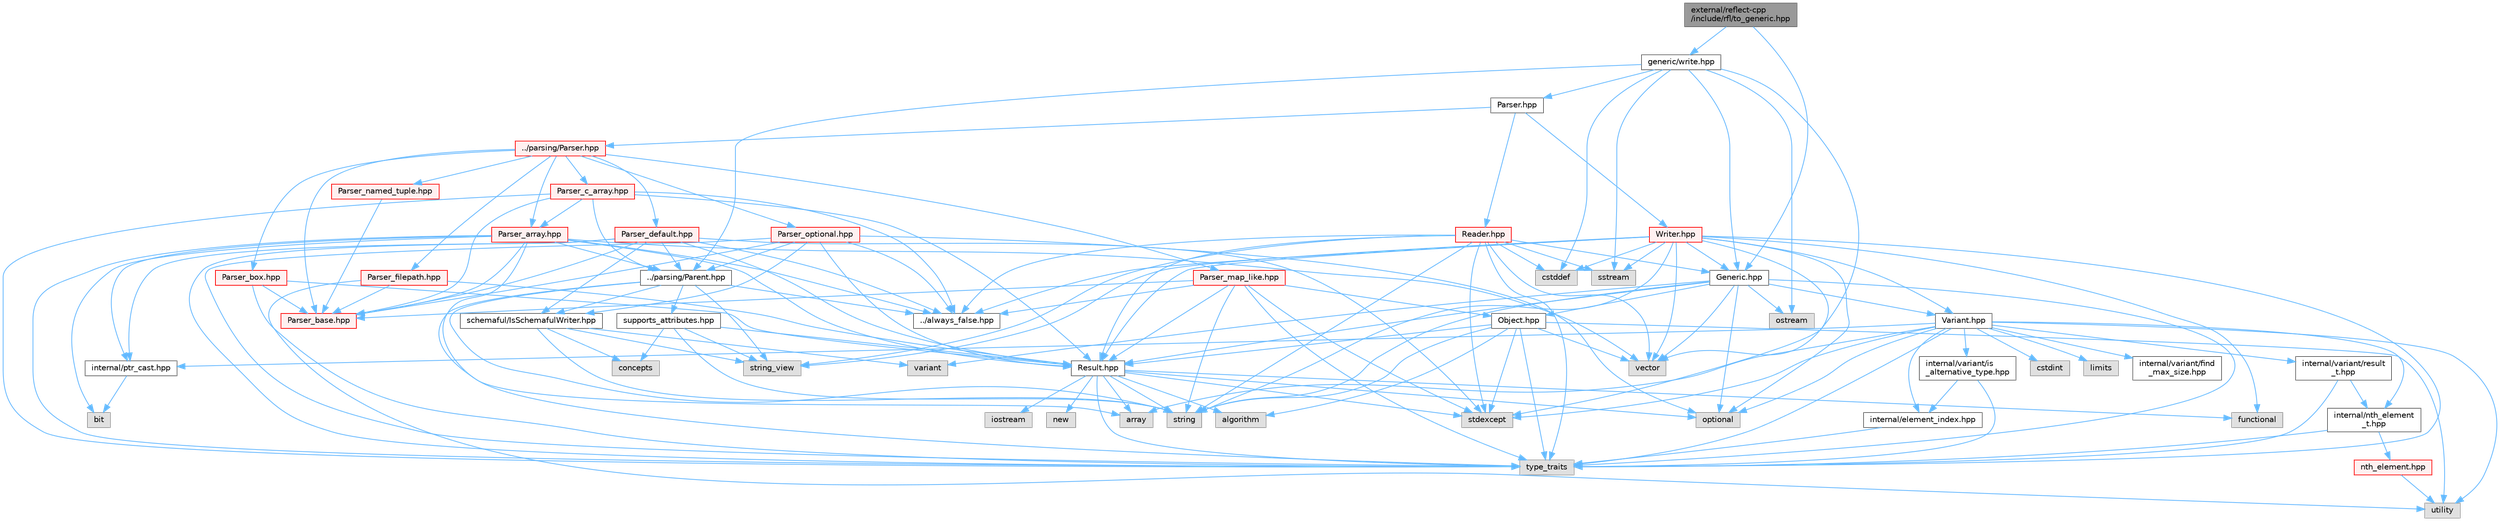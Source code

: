 digraph "external/reflect-cpp/include/rfl/to_generic.hpp"
{
 // LATEX_PDF_SIZE
  bgcolor="transparent";
  edge [fontname=Helvetica,fontsize=10,labelfontname=Helvetica,labelfontsize=10];
  node [fontname=Helvetica,fontsize=10,shape=box,height=0.2,width=0.4];
  Node1 [id="Node000001",label="external/reflect-cpp\l/include/rfl/to_generic.hpp",height=0.2,width=0.4,color="gray40", fillcolor="grey60", style="filled", fontcolor="black",tooltip=" "];
  Node1 -> Node2 [id="edge1_Node000001_Node000002",color="steelblue1",style="solid",tooltip=" "];
  Node2 [id="Node000002",label="Generic.hpp",height=0.2,width=0.4,color="grey40", fillcolor="white", style="filled",URL="$_generic_8hpp.html",tooltip=" "];
  Node2 -> Node3 [id="edge2_Node000002_Node000003",color="steelblue1",style="solid",tooltip=" "];
  Node3 [id="Node000003",label="optional",height=0.2,width=0.4,color="grey60", fillcolor="#E0E0E0", style="filled",tooltip=" "];
  Node2 -> Node4 [id="edge3_Node000002_Node000004",color="steelblue1",style="solid",tooltip=" "];
  Node4 [id="Node000004",label="ostream",height=0.2,width=0.4,color="grey60", fillcolor="#E0E0E0", style="filled",tooltip=" "];
  Node2 -> Node5 [id="edge4_Node000002_Node000005",color="steelblue1",style="solid",tooltip=" "];
  Node5 [id="Node000005",label="string",height=0.2,width=0.4,color="grey60", fillcolor="#E0E0E0", style="filled",tooltip=" "];
  Node2 -> Node6 [id="edge5_Node000002_Node000006",color="steelblue1",style="solid",tooltip=" "];
  Node6 [id="Node000006",label="type_traits",height=0.2,width=0.4,color="grey60", fillcolor="#E0E0E0", style="filled",tooltip=" "];
  Node2 -> Node7 [id="edge6_Node000002_Node000007",color="steelblue1",style="solid",tooltip=" "];
  Node7 [id="Node000007",label="variant",height=0.2,width=0.4,color="grey60", fillcolor="#E0E0E0", style="filled",tooltip=" "];
  Node2 -> Node8 [id="edge7_Node000002_Node000008",color="steelblue1",style="solid",tooltip=" "];
  Node8 [id="Node000008",label="vector",height=0.2,width=0.4,color="grey60", fillcolor="#E0E0E0", style="filled",tooltip=" "];
  Node2 -> Node9 [id="edge8_Node000002_Node000009",color="steelblue1",style="solid",tooltip=" "];
  Node9 [id="Node000009",label="Object.hpp",height=0.2,width=0.4,color="grey40", fillcolor="white", style="filled",URL="$_object_8hpp.html",tooltip=" "];
  Node9 -> Node10 [id="edge9_Node000009_Node000010",color="steelblue1",style="solid",tooltip=" "];
  Node10 [id="Node000010",label="algorithm",height=0.2,width=0.4,color="grey60", fillcolor="#E0E0E0", style="filled",tooltip=" "];
  Node9 -> Node11 [id="edge10_Node000009_Node000011",color="steelblue1",style="solid",tooltip=" "];
  Node11 [id="Node000011",label="stdexcept",height=0.2,width=0.4,color="grey60", fillcolor="#E0E0E0", style="filled",tooltip=" "];
  Node9 -> Node5 [id="edge11_Node000009_Node000005",color="steelblue1",style="solid",tooltip=" "];
  Node9 -> Node6 [id="edge12_Node000009_Node000006",color="steelblue1",style="solid",tooltip=" "];
  Node9 -> Node12 [id="edge13_Node000009_Node000012",color="steelblue1",style="solid",tooltip=" "];
  Node12 [id="Node000012",label="utility",height=0.2,width=0.4,color="grey60", fillcolor="#E0E0E0", style="filled",tooltip=" "];
  Node9 -> Node8 [id="edge14_Node000009_Node000008",color="steelblue1",style="solid",tooltip=" "];
  Node9 -> Node13 [id="edge15_Node000009_Node000013",color="steelblue1",style="solid",tooltip=" "];
  Node13 [id="Node000013",label="Result.hpp",height=0.2,width=0.4,color="grey40", fillcolor="white", style="filled",URL="$_result_8hpp.html",tooltip=" "];
  Node13 -> Node10 [id="edge16_Node000013_Node000010",color="steelblue1",style="solid",tooltip=" "];
  Node13 -> Node14 [id="edge17_Node000013_Node000014",color="steelblue1",style="solid",tooltip=" "];
  Node14 [id="Node000014",label="array",height=0.2,width=0.4,color="grey60", fillcolor="#E0E0E0", style="filled",tooltip=" "];
  Node13 -> Node15 [id="edge18_Node000013_Node000015",color="steelblue1",style="solid",tooltip=" "];
  Node15 [id="Node000015",label="functional",height=0.2,width=0.4,color="grey60", fillcolor="#E0E0E0", style="filled",tooltip=" "];
  Node13 -> Node16 [id="edge19_Node000013_Node000016",color="steelblue1",style="solid",tooltip=" "];
  Node16 [id="Node000016",label="iostream",height=0.2,width=0.4,color="grey60", fillcolor="#E0E0E0", style="filled",tooltip=" "];
  Node13 -> Node17 [id="edge20_Node000013_Node000017",color="steelblue1",style="solid",tooltip=" "];
  Node17 [id="Node000017",label="new",height=0.2,width=0.4,color="grey60", fillcolor="#E0E0E0", style="filled",tooltip=" "];
  Node13 -> Node3 [id="edge21_Node000013_Node000003",color="steelblue1",style="solid",tooltip=" "];
  Node13 -> Node11 [id="edge22_Node000013_Node000011",color="steelblue1",style="solid",tooltip=" "];
  Node13 -> Node5 [id="edge23_Node000013_Node000005",color="steelblue1",style="solid",tooltip=" "];
  Node13 -> Node6 [id="edge24_Node000013_Node000006",color="steelblue1",style="solid",tooltip=" "];
  Node2 -> Node13 [id="edge25_Node000002_Node000013",color="steelblue1",style="solid",tooltip=" "];
  Node2 -> Node18 [id="edge26_Node000002_Node000018",color="steelblue1",style="solid",tooltip=" "];
  Node18 [id="Node000018",label="Variant.hpp",height=0.2,width=0.4,color="grey40", fillcolor="white", style="filled",URL="$_variant_8hpp.html",tooltip=" "];
  Node18 -> Node14 [id="edge27_Node000018_Node000014",color="steelblue1",style="solid",tooltip=" "];
  Node18 -> Node19 [id="edge28_Node000018_Node000019",color="steelblue1",style="solid",tooltip=" "];
  Node19 [id="Node000019",label="cstdint",height=0.2,width=0.4,color="grey60", fillcolor="#E0E0E0", style="filled",tooltip=" "];
  Node18 -> Node20 [id="edge29_Node000018_Node000020",color="steelblue1",style="solid",tooltip=" "];
  Node20 [id="Node000020",label="limits",height=0.2,width=0.4,color="grey60", fillcolor="#E0E0E0", style="filled",tooltip=" "];
  Node18 -> Node3 [id="edge30_Node000018_Node000003",color="steelblue1",style="solid",tooltip=" "];
  Node18 -> Node11 [id="edge31_Node000018_Node000011",color="steelblue1",style="solid",tooltip=" "];
  Node18 -> Node6 [id="edge32_Node000018_Node000006",color="steelblue1",style="solid",tooltip=" "];
  Node18 -> Node12 [id="edge33_Node000018_Node000012",color="steelblue1",style="solid",tooltip=" "];
  Node18 -> Node21 [id="edge34_Node000018_Node000021",color="steelblue1",style="solid",tooltip=" "];
  Node21 [id="Node000021",label="internal/element_index.hpp",height=0.2,width=0.4,color="grey40", fillcolor="white", style="filled",URL="$element__index_8hpp.html",tooltip=" "];
  Node21 -> Node6 [id="edge35_Node000021_Node000006",color="steelblue1",style="solid",tooltip=" "];
  Node18 -> Node22 [id="edge36_Node000018_Node000022",color="steelblue1",style="solid",tooltip=" "];
  Node22 [id="Node000022",label="internal/nth_element\l_t.hpp",height=0.2,width=0.4,color="grey40", fillcolor="white", style="filled",URL="$nth__element__t_8hpp.html",tooltip=" "];
  Node22 -> Node6 [id="edge37_Node000022_Node000006",color="steelblue1",style="solid",tooltip=" "];
  Node22 -> Node23 [id="edge38_Node000022_Node000023",color="steelblue1",style="solid",tooltip=" "];
  Node23 [id="Node000023",label="nth_element.hpp",height=0.2,width=0.4,color="red", fillcolor="#FFF0F0", style="filled",URL="$nth__element_8hpp.html",tooltip=" "];
  Node23 -> Node12 [id="edge39_Node000023_Node000012",color="steelblue1",style="solid",tooltip=" "];
  Node18 -> Node25 [id="edge40_Node000018_Node000025",color="steelblue1",style="solid",tooltip=" "];
  Node25 [id="Node000025",label="internal/variant/find\l_max_size.hpp",height=0.2,width=0.4,color="grey40", fillcolor="white", style="filled",URL="$find__max__size_8hpp.html",tooltip=" "];
  Node18 -> Node26 [id="edge41_Node000018_Node000026",color="steelblue1",style="solid",tooltip=" "];
  Node26 [id="Node000026",label="internal/variant/is\l_alternative_type.hpp",height=0.2,width=0.4,color="grey40", fillcolor="white", style="filled",URL="$is__alternative__type_8hpp.html",tooltip=" "];
  Node26 -> Node6 [id="edge42_Node000026_Node000006",color="steelblue1",style="solid",tooltip=" "];
  Node26 -> Node21 [id="edge43_Node000026_Node000021",color="steelblue1",style="solid",tooltip=" "];
  Node18 -> Node27 [id="edge44_Node000018_Node000027",color="steelblue1",style="solid",tooltip=" "];
  Node27 [id="Node000027",label="internal/variant/result\l_t.hpp",height=0.2,width=0.4,color="grey40", fillcolor="white", style="filled",URL="$result__t_8hpp.html",tooltip=" "];
  Node27 -> Node6 [id="edge45_Node000027_Node000006",color="steelblue1",style="solid",tooltip=" "];
  Node27 -> Node22 [id="edge46_Node000027_Node000022",color="steelblue1",style="solid",tooltip=" "];
  Node18 -> Node28 [id="edge47_Node000018_Node000028",color="steelblue1",style="solid",tooltip=" "];
  Node28 [id="Node000028",label="internal/ptr_cast.hpp",height=0.2,width=0.4,color="grey40", fillcolor="white", style="filled",URL="$ptr__cast_8hpp.html",tooltip=" "];
  Node28 -> Node29 [id="edge48_Node000028_Node000029",color="steelblue1",style="solid",tooltip=" "];
  Node29 [id="Node000029",label="bit",height=0.2,width=0.4,color="grey60", fillcolor="#E0E0E0", style="filled",tooltip=" "];
  Node1 -> Node30 [id="edge49_Node000001_Node000030",color="steelblue1",style="solid",tooltip=" "];
  Node30 [id="Node000030",label="generic/write.hpp",height=0.2,width=0.4,color="grey40", fillcolor="white", style="filled",URL="$generic_2write_8hpp.html",tooltip=" "];
  Node30 -> Node31 [id="edge50_Node000030_Node000031",color="steelblue1",style="solid",tooltip=" "];
  Node31 [id="Node000031",label="cstddef",height=0.2,width=0.4,color="grey60", fillcolor="#E0E0E0", style="filled",tooltip=" "];
  Node30 -> Node4 [id="edge51_Node000030_Node000004",color="steelblue1",style="solid",tooltip=" "];
  Node30 -> Node32 [id="edge52_Node000030_Node000032",color="steelblue1",style="solid",tooltip=" "];
  Node32 [id="Node000032",label="sstream",height=0.2,width=0.4,color="grey60", fillcolor="#E0E0E0", style="filled",tooltip=" "];
  Node30 -> Node8 [id="edge53_Node000030_Node000008",color="steelblue1",style="solid",tooltip=" "];
  Node30 -> Node2 [id="edge54_Node000030_Node000002",color="steelblue1",style="solid",tooltip=" "];
  Node30 -> Node33 [id="edge55_Node000030_Node000033",color="steelblue1",style="solid",tooltip=" "];
  Node33 [id="Node000033",label="../parsing/Parent.hpp",height=0.2,width=0.4,color="grey40", fillcolor="white", style="filled",URL="$_parent_8hpp.html",tooltip=" "];
  Node33 -> Node5 [id="edge56_Node000033_Node000005",color="steelblue1",style="solid",tooltip=" "];
  Node33 -> Node34 [id="edge57_Node000033_Node000034",color="steelblue1",style="solid",tooltip=" "];
  Node34 [id="Node000034",label="string_view",height=0.2,width=0.4,color="grey60", fillcolor="#E0E0E0", style="filled",tooltip=" "];
  Node33 -> Node6 [id="edge58_Node000033_Node000006",color="steelblue1",style="solid",tooltip=" "];
  Node33 -> Node35 [id="edge59_Node000033_Node000035",color="steelblue1",style="solid",tooltip=" "];
  Node35 [id="Node000035",label="../always_false.hpp",height=0.2,width=0.4,color="grey40", fillcolor="white", style="filled",URL="$always__false_8hpp.html",tooltip=" "];
  Node33 -> Node36 [id="edge60_Node000033_Node000036",color="steelblue1",style="solid",tooltip=" "];
  Node36 [id="Node000036",label="schemaful/IsSchemafulWriter.hpp",height=0.2,width=0.4,color="grey40", fillcolor="white", style="filled",URL="$_is_schemaful_writer_8hpp.html",tooltip=" "];
  Node36 -> Node37 [id="edge61_Node000036_Node000037",color="steelblue1",style="solid",tooltip=" "];
  Node37 [id="Node000037",label="concepts",height=0.2,width=0.4,color="grey60", fillcolor="#E0E0E0", style="filled",tooltip=" "];
  Node36 -> Node5 [id="edge62_Node000036_Node000005",color="steelblue1",style="solid",tooltip=" "];
  Node36 -> Node34 [id="edge63_Node000036_Node000034",color="steelblue1",style="solid",tooltip=" "];
  Node36 -> Node7 [id="edge64_Node000036_Node000007",color="steelblue1",style="solid",tooltip=" "];
  Node33 -> Node38 [id="edge65_Node000033_Node000038",color="steelblue1",style="solid",tooltip=" "];
  Node38 [id="Node000038",label="supports_attributes.hpp",height=0.2,width=0.4,color="grey40", fillcolor="white", style="filled",URL="$supports__attributes_8hpp.html",tooltip=" "];
  Node38 -> Node37 [id="edge66_Node000038_Node000037",color="steelblue1",style="solid",tooltip=" "];
  Node38 -> Node5 [id="edge67_Node000038_Node000005",color="steelblue1",style="solid",tooltip=" "];
  Node38 -> Node34 [id="edge68_Node000038_Node000034",color="steelblue1",style="solid",tooltip=" "];
  Node38 -> Node13 [id="edge69_Node000038_Node000013",color="steelblue1",style="solid",tooltip=" "];
  Node30 -> Node39 [id="edge70_Node000030_Node000039",color="steelblue1",style="solid",tooltip=" "];
  Node39 [id="Node000039",label="Parser.hpp",height=0.2,width=0.4,color="grey40", fillcolor="white", style="filled",URL="$generic_2_parser_8hpp.html",tooltip=" "];
  Node39 -> Node40 [id="edge71_Node000039_Node000040",color="steelblue1",style="solid",tooltip=" "];
  Node40 [id="Node000040",label="../parsing/Parser.hpp",height=0.2,width=0.4,color="red", fillcolor="#FFF0F0", style="filled",URL="$parsing_2_parser_8hpp.html",tooltip=" "];
  Node40 -> Node41 [id="edge72_Node000040_Node000041",color="steelblue1",style="solid",tooltip=" "];
  Node41 [id="Node000041",label="Parser_array.hpp",height=0.2,width=0.4,color="red", fillcolor="#FFF0F0", style="filled",URL="$_parser__array_8hpp.html",tooltip=" "];
  Node41 -> Node14 [id="edge73_Node000041_Node000014",color="steelblue1",style="solid",tooltip=" "];
  Node41 -> Node29 [id="edge74_Node000041_Node000029",color="steelblue1",style="solid",tooltip=" "];
  Node41 -> Node6 [id="edge75_Node000041_Node000006",color="steelblue1",style="solid",tooltip=" "];
  Node41 -> Node8 [id="edge76_Node000041_Node000008",color="steelblue1",style="solid",tooltip=" "];
  Node41 -> Node13 [id="edge77_Node000041_Node000013",color="steelblue1",style="solid",tooltip=" "];
  Node41 -> Node35 [id="edge78_Node000041_Node000035",color="steelblue1",style="solid",tooltip=" "];
  Node41 -> Node28 [id="edge79_Node000041_Node000028",color="steelblue1",style="solid",tooltip=" "];
  Node41 -> Node33 [id="edge80_Node000041_Node000033",color="steelblue1",style="solid",tooltip=" "];
  Node41 -> Node49 [id="edge81_Node000041_Node000049",color="steelblue1",style="solid",tooltip=" "];
  Node49 [id="Node000049",label="Parser_base.hpp",height=0.2,width=0.4,color="red", fillcolor="#FFF0F0", style="filled",URL="$_parser__base_8hpp.html",tooltip=" "];
  Node40 -> Node49 [id="edge82_Node000040_Node000049",color="steelblue1",style="solid",tooltip=" "];
  Node40 -> Node67 [id="edge83_Node000040_Node000067",color="steelblue1",style="solid",tooltip=" "];
  Node67 [id="Node000067",label="Parser_box.hpp",height=0.2,width=0.4,color="red", fillcolor="#FFF0F0", style="filled",URL="$_parser__box_8hpp.html",tooltip=" "];
  Node67 -> Node6 [id="edge84_Node000067_Node000006",color="steelblue1",style="solid",tooltip=" "];
  Node67 -> Node13 [id="edge85_Node000067_Node000013",color="steelblue1",style="solid",tooltip=" "];
  Node67 -> Node49 [id="edge86_Node000067_Node000049",color="steelblue1",style="solid",tooltip=" "];
  Node40 -> Node69 [id="edge87_Node000040_Node000069",color="steelblue1",style="solid",tooltip=" "];
  Node69 [id="Node000069",label="Parser_c_array.hpp",height=0.2,width=0.4,color="red", fillcolor="#FFF0F0", style="filled",URL="$_parser__c__array_8hpp.html",tooltip=" "];
  Node69 -> Node6 [id="edge88_Node000069_Node000006",color="steelblue1",style="solid",tooltip=" "];
  Node69 -> Node13 [id="edge89_Node000069_Node000013",color="steelblue1",style="solid",tooltip=" "];
  Node69 -> Node35 [id="edge90_Node000069_Node000035",color="steelblue1",style="solid",tooltip=" "];
  Node69 -> Node33 [id="edge91_Node000069_Node000033",color="steelblue1",style="solid",tooltip=" "];
  Node69 -> Node41 [id="edge92_Node000069_Node000041",color="steelblue1",style="solid",tooltip=" "];
  Node69 -> Node49 [id="edge93_Node000069_Node000049",color="steelblue1",style="solid",tooltip=" "];
  Node40 -> Node70 [id="edge94_Node000040_Node000070",color="steelblue1",style="solid",tooltip=" "];
  Node70 [id="Node000070",label="Parser_default.hpp",height=0.2,width=0.4,color="red", fillcolor="#FFF0F0", style="filled",URL="$_parser__default_8hpp.html",tooltip=" "];
  Node70 -> Node11 [id="edge95_Node000070_Node000011",color="steelblue1",style="solid",tooltip=" "];
  Node70 -> Node6 [id="edge96_Node000070_Node000006",color="steelblue1",style="solid",tooltip=" "];
  Node70 -> Node13 [id="edge97_Node000070_Node000013",color="steelblue1",style="solid",tooltip=" "];
  Node70 -> Node35 [id="edge98_Node000070_Node000035",color="steelblue1",style="solid",tooltip=" "];
  Node70 -> Node28 [id="edge99_Node000070_Node000028",color="steelblue1",style="solid",tooltip=" "];
  Node70 -> Node33 [id="edge100_Node000070_Node000033",color="steelblue1",style="solid",tooltip=" "];
  Node70 -> Node49 [id="edge101_Node000070_Node000049",color="steelblue1",style="solid",tooltip=" "];
  Node70 -> Node36 [id="edge102_Node000070_Node000036",color="steelblue1",style="solid",tooltip=" "];
  Node40 -> Node173 [id="edge103_Node000040_Node000173",color="steelblue1",style="solid",tooltip=" "];
  Node173 [id="Node000173",label="Parser_filepath.hpp",height=0.2,width=0.4,color="red", fillcolor="#FFF0F0", style="filled",URL="$_parser__filepath_8hpp.html",tooltip=" "];
  Node173 -> Node12 [id="edge104_Node000173_Node000012",color="steelblue1",style="solid",tooltip=" "];
  Node173 -> Node13 [id="edge105_Node000173_Node000013",color="steelblue1",style="solid",tooltip=" "];
  Node173 -> Node49 [id="edge106_Node000173_Node000049",color="steelblue1",style="solid",tooltip=" "];
  Node40 -> Node175 [id="edge107_Node000040_Node000175",color="steelblue1",style="solid",tooltip=" "];
  Node175 [id="Node000175",label="Parser_map_like.hpp",height=0.2,width=0.4,color="red", fillcolor="#FFF0F0", style="filled",URL="$_parser__map__like_8hpp.html",tooltip=" "];
  Node175 -> Node11 [id="edge108_Node000175_Node000011",color="steelblue1",style="solid",tooltip=" "];
  Node175 -> Node5 [id="edge109_Node000175_Node000005",color="steelblue1",style="solid",tooltip=" "];
  Node175 -> Node6 [id="edge110_Node000175_Node000006",color="steelblue1",style="solid",tooltip=" "];
  Node175 -> Node9 [id="edge111_Node000175_Node000009",color="steelblue1",style="solid",tooltip=" "];
  Node175 -> Node13 [id="edge112_Node000175_Node000013",color="steelblue1",style="solid",tooltip=" "];
  Node175 -> Node35 [id="edge113_Node000175_Node000035",color="steelblue1",style="solid",tooltip=" "];
  Node175 -> Node49 [id="edge114_Node000175_Node000049",color="steelblue1",style="solid",tooltip=" "];
  Node40 -> Node180 [id="edge115_Node000040_Node000180",color="steelblue1",style="solid",tooltip=" "];
  Node180 [id="Node000180",label="Parser_named_tuple.hpp",height=0.2,width=0.4,color="red", fillcolor="#FFF0F0", style="filled",URL="$_parser__named__tuple_8hpp.html",tooltip=" "];
  Node180 -> Node49 [id="edge116_Node000180_Node000049",color="steelblue1",style="solid",tooltip=" "];
  Node40 -> Node200 [id="edge117_Node000040_Node000200",color="steelblue1",style="solid",tooltip=" "];
  Node200 [id="Node000200",label="Parser_optional.hpp",height=0.2,width=0.4,color="red", fillcolor="#FFF0F0", style="filled",URL="$_parser__optional_8hpp.html",tooltip=" "];
  Node200 -> Node3 [id="edge118_Node000200_Node000003",color="steelblue1",style="solid",tooltip=" "];
  Node200 -> Node6 [id="edge119_Node000200_Node000006",color="steelblue1",style="solid",tooltip=" "];
  Node200 -> Node13 [id="edge120_Node000200_Node000013",color="steelblue1",style="solid",tooltip=" "];
  Node200 -> Node35 [id="edge121_Node000200_Node000035",color="steelblue1",style="solid",tooltip=" "];
  Node200 -> Node33 [id="edge122_Node000200_Node000033",color="steelblue1",style="solid",tooltip=" "];
  Node200 -> Node49 [id="edge123_Node000200_Node000049",color="steelblue1",style="solid",tooltip=" "];
  Node200 -> Node36 [id="edge124_Node000200_Node000036",color="steelblue1",style="solid",tooltip=" "];
  Node39 -> Node245 [id="edge125_Node000039_Node000245",color="steelblue1",style="solid",tooltip=" "];
  Node245 [id="Node000245",label="Reader.hpp",height=0.2,width=0.4,color="red", fillcolor="#FFF0F0", style="filled",URL="$generic_2_reader_8hpp.html",tooltip=" "];
  Node245 -> Node31 [id="edge126_Node000245_Node000031",color="steelblue1",style="solid",tooltip=" "];
  Node245 -> Node32 [id="edge127_Node000245_Node000032",color="steelblue1",style="solid",tooltip=" "];
  Node245 -> Node11 [id="edge128_Node000245_Node000011",color="steelblue1",style="solid",tooltip=" "];
  Node245 -> Node5 [id="edge129_Node000245_Node000005",color="steelblue1",style="solid",tooltip=" "];
  Node245 -> Node34 [id="edge130_Node000245_Node000034",color="steelblue1",style="solid",tooltip=" "];
  Node245 -> Node6 [id="edge131_Node000245_Node000006",color="steelblue1",style="solid",tooltip=" "];
  Node245 -> Node8 [id="edge132_Node000245_Node000008",color="steelblue1",style="solid",tooltip=" "];
  Node245 -> Node2 [id="edge133_Node000245_Node000002",color="steelblue1",style="solid",tooltip=" "];
  Node245 -> Node13 [id="edge134_Node000245_Node000013",color="steelblue1",style="solid",tooltip=" "];
  Node245 -> Node35 [id="edge135_Node000245_Node000035",color="steelblue1",style="solid",tooltip=" "];
  Node39 -> Node247 [id="edge136_Node000039_Node000247",color="steelblue1",style="solid",tooltip=" "];
  Node247 [id="Node000247",label="Writer.hpp",height=0.2,width=0.4,color="red", fillcolor="#FFF0F0", style="filled",URL="$generic_2_writer_8hpp.html",tooltip=" "];
  Node247 -> Node31 [id="edge137_Node000247_Node000031",color="steelblue1",style="solid",tooltip=" "];
  Node247 -> Node15 [id="edge138_Node000247_Node000015",color="steelblue1",style="solid",tooltip=" "];
  Node247 -> Node3 [id="edge139_Node000247_Node000003",color="steelblue1",style="solid",tooltip=" "];
  Node247 -> Node32 [id="edge140_Node000247_Node000032",color="steelblue1",style="solid",tooltip=" "];
  Node247 -> Node11 [id="edge141_Node000247_Node000011",color="steelblue1",style="solid",tooltip=" "];
  Node247 -> Node5 [id="edge142_Node000247_Node000005",color="steelblue1",style="solid",tooltip=" "];
  Node247 -> Node34 [id="edge143_Node000247_Node000034",color="steelblue1",style="solid",tooltip=" "];
  Node247 -> Node6 [id="edge144_Node000247_Node000006",color="steelblue1",style="solid",tooltip=" "];
  Node247 -> Node8 [id="edge145_Node000247_Node000008",color="steelblue1",style="solid",tooltip=" "];
  Node247 -> Node2 [id="edge146_Node000247_Node000002",color="steelblue1",style="solid",tooltip=" "];
  Node247 -> Node13 [id="edge147_Node000247_Node000013",color="steelblue1",style="solid",tooltip=" "];
  Node247 -> Node18 [id="edge148_Node000247_Node000018",color="steelblue1",style="solid",tooltip=" "];
  Node247 -> Node35 [id="edge149_Node000247_Node000035",color="steelblue1",style="solid",tooltip=" "];
}

